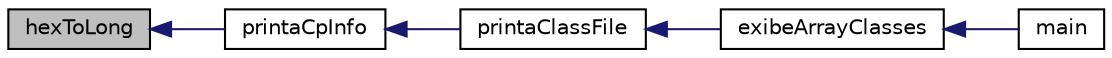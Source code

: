 digraph "hexToLong"
{
 // INTERACTIVE_SVG=YES
  edge [fontname="Helvetica",fontsize="10",labelfontname="Helvetica",labelfontsize="10"];
  node [fontname="Helvetica",fontsize="10",shape=record];
  rankdir="LR";
  Node7 [label="hexToLong",height=0.2,width=0.4,color="black", fillcolor="grey75", style="filled", fontcolor="black"];
  Node7 -> Node8 [dir="back",color="midnightblue",fontsize="10",style="solid"];
  Node8 [label="printaCpInfo",height=0.2,width=0.4,color="black", fillcolor="white", style="filled",URL="$exibidor_8h.html#a67b5fd7cd44ef75d0d99b04ec9212e16"];
  Node8 -> Node9 [dir="back",color="midnightblue",fontsize="10",style="solid"];
  Node9 [label="printaClassFile",height=0.2,width=0.4,color="black", fillcolor="white", style="filled",URL="$exibidor_8h.html#a157efd9bd041a04a6a6445a4fb44f3fb"];
  Node9 -> Node10 [dir="back",color="midnightblue",fontsize="10",style="solid"];
  Node10 [label="exibeArrayClasses",height=0.2,width=0.4,color="black", fillcolor="white", style="filled",URL="$main_8c.html#a4fb190a31887509a84011fe503d1583c"];
  Node10 -> Node11 [dir="back",color="midnightblue",fontsize="10",style="solid"];
  Node11 [label="main",height=0.2,width=0.4,color="black", fillcolor="white", style="filled",URL="$main_8c.html#a0ddf1224851353fc92bfbff6f499fa97"];
}
